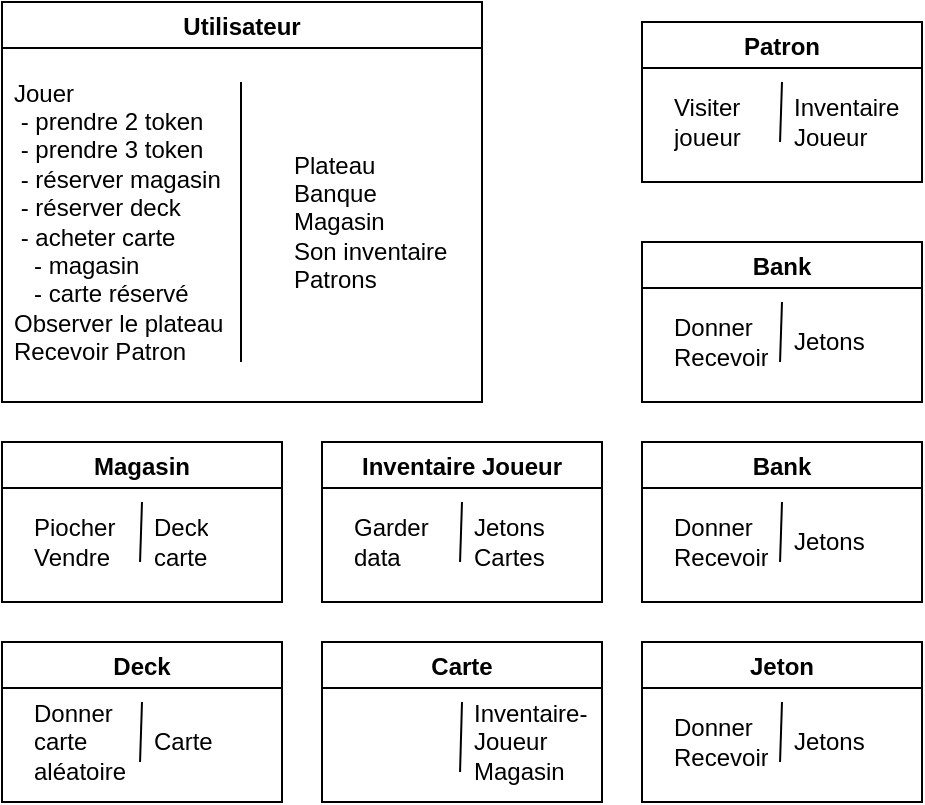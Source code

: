 <mxfile>
    <diagram id="TTiZYPBWY1A6YvlyVOrY" name="Page-1">
        <mxGraphModel dx="714" dy="576" grid="1" gridSize="10" guides="1" tooltips="1" connect="1" arrows="1" fold="1" page="1" pageScale="1" pageWidth="850" pageHeight="1100" math="0" shadow="0">
            <root>
                <mxCell id="0"/>
                <mxCell id="1" parent="0"/>
                <mxCell id="17" value="Utilisateur" style="swimlane;" vertex="1" parent="1">
                    <mxGeometry x="80" y="280" width="240" height="200" as="geometry">
                        <mxRectangle x="150" y="290" width="100" height="30" as="alternateBounds"/>
                    </mxGeometry>
                </mxCell>
                <mxCell id="19" value="Jouer&lt;br&gt;&amp;nbsp;- prendre 2 token&lt;br&gt;&amp;nbsp;- prendre 3 token&lt;br&gt;&amp;nbsp;- réserver magasin&lt;br&gt;&amp;nbsp;- réserver deck&lt;br&gt;&amp;nbsp;- acheter carte&lt;br&gt;&amp;nbsp; &amp;nbsp;- magasin&lt;br&gt;&amp;nbsp; &amp;nbsp;- carte réservé&lt;br&gt;Observer le plateau&lt;br&gt;Recevoir Patron" style="text;strokeColor=none;fillColor=none;align=left;verticalAlign=middle;spacingLeft=4;spacingRight=4;overflow=hidden;points=[[0,0.5],[1,0.5]];portConstraint=eastwest;rotatable=0;whiteSpace=wrap;html=1;" vertex="1" parent="17">
                    <mxGeometry y="30" width="120" height="160" as="geometry"/>
                </mxCell>
                <mxCell id="20" value="" style="endArrow=none;html=1;" edge="1" parent="17">
                    <mxGeometry width="50" height="50" relative="1" as="geometry">
                        <mxPoint x="119.5" y="180" as="sourcePoint"/>
                        <mxPoint x="119.5" y="40" as="targetPoint"/>
                    </mxGeometry>
                </mxCell>
                <mxCell id="21" value="Plateau&lt;br&gt;Banque&lt;br&gt;Magasin&lt;br&gt;Son inventaire&lt;br&gt;Patrons" style="text;strokeColor=none;fillColor=none;align=left;verticalAlign=middle;spacingLeft=4;spacingRight=4;overflow=hidden;points=[[0,0.5],[1,0.5]];portConstraint=eastwest;rotatable=0;whiteSpace=wrap;html=1;" vertex="1" parent="17">
                    <mxGeometry x="140" y="25" width="90" height="170" as="geometry"/>
                </mxCell>
                <mxCell id="22" value="Patron" style="swimlane;" vertex="1" parent="1">
                    <mxGeometry x="400" y="290" width="140" height="80" as="geometry">
                        <mxRectangle x="150" y="290" width="100" height="30" as="alternateBounds"/>
                    </mxGeometry>
                </mxCell>
                <mxCell id="23" value="Visiter joueur" style="text;strokeColor=none;fillColor=none;align=left;verticalAlign=middle;spacingLeft=4;spacingRight=4;overflow=hidden;points=[[0,0.5],[1,0.5]];portConstraint=eastwest;rotatable=0;whiteSpace=wrap;html=1;" vertex="1" parent="22">
                    <mxGeometry x="10" y="20" width="70" height="60" as="geometry"/>
                </mxCell>
                <mxCell id="24" value="" style="endArrow=none;html=1;exitX=-0.014;exitY=0.75;exitDx=0;exitDy=0;exitPerimeter=0;" edge="1" parent="22" source="25">
                    <mxGeometry width="50" height="50" relative="1" as="geometry">
                        <mxPoint x="70" y="120" as="sourcePoint"/>
                        <mxPoint x="70" y="30" as="targetPoint"/>
                    </mxGeometry>
                </mxCell>
                <mxCell id="25" value="Inventaire Joueur" style="text;strokeColor=none;fillColor=none;align=left;verticalAlign=middle;spacingLeft=4;spacingRight=4;overflow=hidden;points=[[0,0.5],[1,0.5]];portConstraint=eastwest;rotatable=0;whiteSpace=wrap;html=1;" vertex="1" parent="22">
                    <mxGeometry x="70" y="30" width="70" height="40" as="geometry"/>
                </mxCell>
                <mxCell id="30" value="Bank" style="swimlane;startSize=23;" vertex="1" parent="1">
                    <mxGeometry x="400" y="400" width="140" height="80" as="geometry">
                        <mxRectangle x="150" y="290" width="100" height="30" as="alternateBounds"/>
                    </mxGeometry>
                </mxCell>
                <mxCell id="31" value="Donner&lt;br&gt;Recevoir" style="text;strokeColor=none;fillColor=none;align=left;verticalAlign=middle;spacingLeft=4;spacingRight=4;overflow=hidden;points=[[0,0.5],[1,0.5]];portConstraint=eastwest;rotatable=0;whiteSpace=wrap;html=1;" vertex="1" parent="30">
                    <mxGeometry x="10" y="20" width="70" height="60" as="geometry"/>
                </mxCell>
                <mxCell id="32" value="" style="endArrow=none;html=1;exitX=-0.014;exitY=0.75;exitDx=0;exitDy=0;exitPerimeter=0;" edge="1" parent="30" source="33">
                    <mxGeometry width="50" height="50" relative="1" as="geometry">
                        <mxPoint x="70" y="120" as="sourcePoint"/>
                        <mxPoint x="70" y="30" as="targetPoint"/>
                    </mxGeometry>
                </mxCell>
                <mxCell id="33" value="Jetons" style="text;strokeColor=none;fillColor=none;align=left;verticalAlign=middle;spacingLeft=4;spacingRight=4;overflow=hidden;points=[[0,0.5],[1,0.5]];portConstraint=eastwest;rotatable=0;whiteSpace=wrap;html=1;" vertex="1" parent="30">
                    <mxGeometry x="70" y="30" width="70" height="40" as="geometry"/>
                </mxCell>
                <mxCell id="35" value="Bank" style="swimlane;startSize=23;" vertex="1" parent="1">
                    <mxGeometry x="400" y="500" width="140" height="80" as="geometry">
                        <mxRectangle x="150" y="290" width="100" height="30" as="alternateBounds"/>
                    </mxGeometry>
                </mxCell>
                <mxCell id="36" value="Donner&lt;br&gt;Recevoir" style="text;strokeColor=none;fillColor=none;align=left;verticalAlign=middle;spacingLeft=4;spacingRight=4;overflow=hidden;points=[[0,0.5],[1,0.5]];portConstraint=eastwest;rotatable=0;whiteSpace=wrap;html=1;" vertex="1" parent="35">
                    <mxGeometry x="10" y="20" width="70" height="60" as="geometry"/>
                </mxCell>
                <mxCell id="37" value="" style="endArrow=none;html=1;exitX=-0.014;exitY=0.75;exitDx=0;exitDy=0;exitPerimeter=0;" edge="1" parent="35" source="38">
                    <mxGeometry width="50" height="50" relative="1" as="geometry">
                        <mxPoint x="70" y="120" as="sourcePoint"/>
                        <mxPoint x="70" y="30" as="targetPoint"/>
                    </mxGeometry>
                </mxCell>
                <mxCell id="38" value="Jetons" style="text;strokeColor=none;fillColor=none;align=left;verticalAlign=middle;spacingLeft=4;spacingRight=4;overflow=hidden;points=[[0,0.5],[1,0.5]];portConstraint=eastwest;rotatable=0;whiteSpace=wrap;html=1;" vertex="1" parent="35">
                    <mxGeometry x="70" y="30" width="70" height="40" as="geometry"/>
                </mxCell>
                <mxCell id="39" value="Magasin" style="swimlane;startSize=23;" vertex="1" parent="1">
                    <mxGeometry x="80" y="500" width="140" height="80" as="geometry">
                        <mxRectangle x="150" y="290" width="100" height="30" as="alternateBounds"/>
                    </mxGeometry>
                </mxCell>
                <mxCell id="40" value="Piocher&amp;nbsp;&lt;br&gt;Vendre" style="text;strokeColor=none;fillColor=none;align=left;verticalAlign=middle;spacingLeft=4;spacingRight=4;overflow=hidden;points=[[0,0.5],[1,0.5]];portConstraint=eastwest;rotatable=0;whiteSpace=wrap;html=1;" vertex="1" parent="39">
                    <mxGeometry x="10" y="20" width="70" height="60" as="geometry"/>
                </mxCell>
                <mxCell id="41" value="" style="endArrow=none;html=1;exitX=-0.014;exitY=0.75;exitDx=0;exitDy=0;exitPerimeter=0;" edge="1" parent="39" source="42">
                    <mxGeometry width="50" height="50" relative="1" as="geometry">
                        <mxPoint x="70" y="120" as="sourcePoint"/>
                        <mxPoint x="70" y="30" as="targetPoint"/>
                    </mxGeometry>
                </mxCell>
                <mxCell id="42" value="Deck&lt;br&gt;carte" style="text;strokeColor=none;fillColor=none;align=left;verticalAlign=middle;spacingLeft=4;spacingRight=4;overflow=hidden;points=[[0,0.5],[1,0.5]];portConstraint=eastwest;rotatable=0;whiteSpace=wrap;html=1;" vertex="1" parent="39">
                    <mxGeometry x="70" y="30" width="70" height="40" as="geometry"/>
                </mxCell>
                <mxCell id="43" value="Deck" style="swimlane;startSize=23;" vertex="1" parent="1">
                    <mxGeometry x="80" y="600" width="140" height="80" as="geometry">
                        <mxRectangle x="150" y="290" width="100" height="30" as="alternateBounds"/>
                    </mxGeometry>
                </mxCell>
                <mxCell id="44" value="Donner carte aléatoire" style="text;strokeColor=none;fillColor=none;align=left;verticalAlign=middle;spacingLeft=4;spacingRight=4;overflow=hidden;points=[[0,0.5],[1,0.5]];portConstraint=eastwest;rotatable=0;whiteSpace=wrap;html=1;" vertex="1" parent="43">
                    <mxGeometry x="10" y="20" width="70" height="60" as="geometry"/>
                </mxCell>
                <mxCell id="45" value="" style="endArrow=none;html=1;exitX=-0.014;exitY=0.75;exitDx=0;exitDy=0;exitPerimeter=0;" edge="1" parent="43" source="46">
                    <mxGeometry width="50" height="50" relative="1" as="geometry">
                        <mxPoint x="70" y="120" as="sourcePoint"/>
                        <mxPoint x="70" y="30" as="targetPoint"/>
                    </mxGeometry>
                </mxCell>
                <mxCell id="46" value="Carte" style="text;strokeColor=none;fillColor=none;align=left;verticalAlign=middle;spacingLeft=4;spacingRight=4;overflow=hidden;points=[[0,0.5],[1,0.5]];portConstraint=eastwest;rotatable=0;whiteSpace=wrap;html=1;" vertex="1" parent="43">
                    <mxGeometry x="70" y="30" width="70" height="40" as="geometry"/>
                </mxCell>
                <mxCell id="51" value="Jeton" style="swimlane;startSize=23;" vertex="1" parent="1">
                    <mxGeometry x="400" y="600" width="140" height="80" as="geometry">
                        <mxRectangle x="150" y="290" width="100" height="30" as="alternateBounds"/>
                    </mxGeometry>
                </mxCell>
                <mxCell id="52" value="Donner&lt;br&gt;Recevoir" style="text;strokeColor=none;fillColor=none;align=left;verticalAlign=middle;spacingLeft=4;spacingRight=4;overflow=hidden;points=[[0,0.5],[1,0.5]];portConstraint=eastwest;rotatable=0;whiteSpace=wrap;html=1;" vertex="1" parent="51">
                    <mxGeometry x="10" y="20" width="70" height="60" as="geometry"/>
                </mxCell>
                <mxCell id="53" value="" style="endArrow=none;html=1;exitX=-0.014;exitY=0.75;exitDx=0;exitDy=0;exitPerimeter=0;" edge="1" parent="51" source="54">
                    <mxGeometry width="50" height="50" relative="1" as="geometry">
                        <mxPoint x="70" y="120" as="sourcePoint"/>
                        <mxPoint x="70" y="30" as="targetPoint"/>
                    </mxGeometry>
                </mxCell>
                <mxCell id="54" value="Jetons" style="text;strokeColor=none;fillColor=none;align=left;verticalAlign=middle;spacingLeft=4;spacingRight=4;overflow=hidden;points=[[0,0.5],[1,0.5]];portConstraint=eastwest;rotatable=0;whiteSpace=wrap;html=1;" vertex="1" parent="51">
                    <mxGeometry x="70" y="30" width="70" height="40" as="geometry"/>
                </mxCell>
                <mxCell id="55" value="Inventaire Joueur" style="swimlane;startSize=23;" vertex="1" parent="1">
                    <mxGeometry x="240" y="500" width="140" height="80" as="geometry">
                        <mxRectangle x="150" y="290" width="100" height="30" as="alternateBounds"/>
                    </mxGeometry>
                </mxCell>
                <mxCell id="56" value="Garder data" style="text;strokeColor=none;fillColor=none;align=left;verticalAlign=middle;spacingLeft=4;spacingRight=4;overflow=hidden;points=[[0,0.5],[1,0.5]];portConstraint=eastwest;rotatable=0;whiteSpace=wrap;html=1;" vertex="1" parent="55">
                    <mxGeometry x="10" y="20" width="70" height="60" as="geometry"/>
                </mxCell>
                <mxCell id="57" value="" style="endArrow=none;html=1;exitX=-0.014;exitY=0.75;exitDx=0;exitDy=0;exitPerimeter=0;" edge="1" parent="55" source="58">
                    <mxGeometry width="50" height="50" relative="1" as="geometry">
                        <mxPoint x="70" y="120" as="sourcePoint"/>
                        <mxPoint x="70" y="30" as="targetPoint"/>
                    </mxGeometry>
                </mxCell>
                <mxCell id="58" value="Jetons&lt;br&gt;Cartes" style="text;strokeColor=none;fillColor=none;align=left;verticalAlign=middle;spacingLeft=4;spacingRight=4;overflow=hidden;points=[[0,0.5],[1,0.5]];portConstraint=eastwest;rotatable=0;whiteSpace=wrap;html=1;" vertex="1" parent="55">
                    <mxGeometry x="70" y="30" width="70" height="40" as="geometry"/>
                </mxCell>
                <mxCell id="59" value="Carte" style="swimlane;startSize=23;" vertex="1" parent="1">
                    <mxGeometry x="240" y="600" width="140" height="80" as="geometry">
                        <mxRectangle x="150" y="290" width="100" height="30" as="alternateBounds"/>
                    </mxGeometry>
                </mxCell>
                <mxCell id="61" value="" style="endArrow=none;html=1;exitX=-0.014;exitY=0.75;exitDx=0;exitDy=0;exitPerimeter=0;" edge="1" parent="59" source="62">
                    <mxGeometry width="50" height="50" relative="1" as="geometry">
                        <mxPoint x="70" y="120" as="sourcePoint"/>
                        <mxPoint x="70" y="30" as="targetPoint"/>
                    </mxGeometry>
                </mxCell>
                <mxCell id="62" value="Inventaire- Joueur&lt;br&gt;Magasin" style="text;strokeColor=none;fillColor=none;align=left;verticalAlign=middle;spacingLeft=4;spacingRight=4;overflow=hidden;points=[[0,0.5],[1,0.5]];portConstraint=eastwest;rotatable=0;whiteSpace=wrap;html=1;" vertex="1" parent="59">
                    <mxGeometry x="70" y="20" width="70" height="60" as="geometry"/>
                </mxCell>
            </root>
        </mxGraphModel>
    </diagram>
</mxfile>
